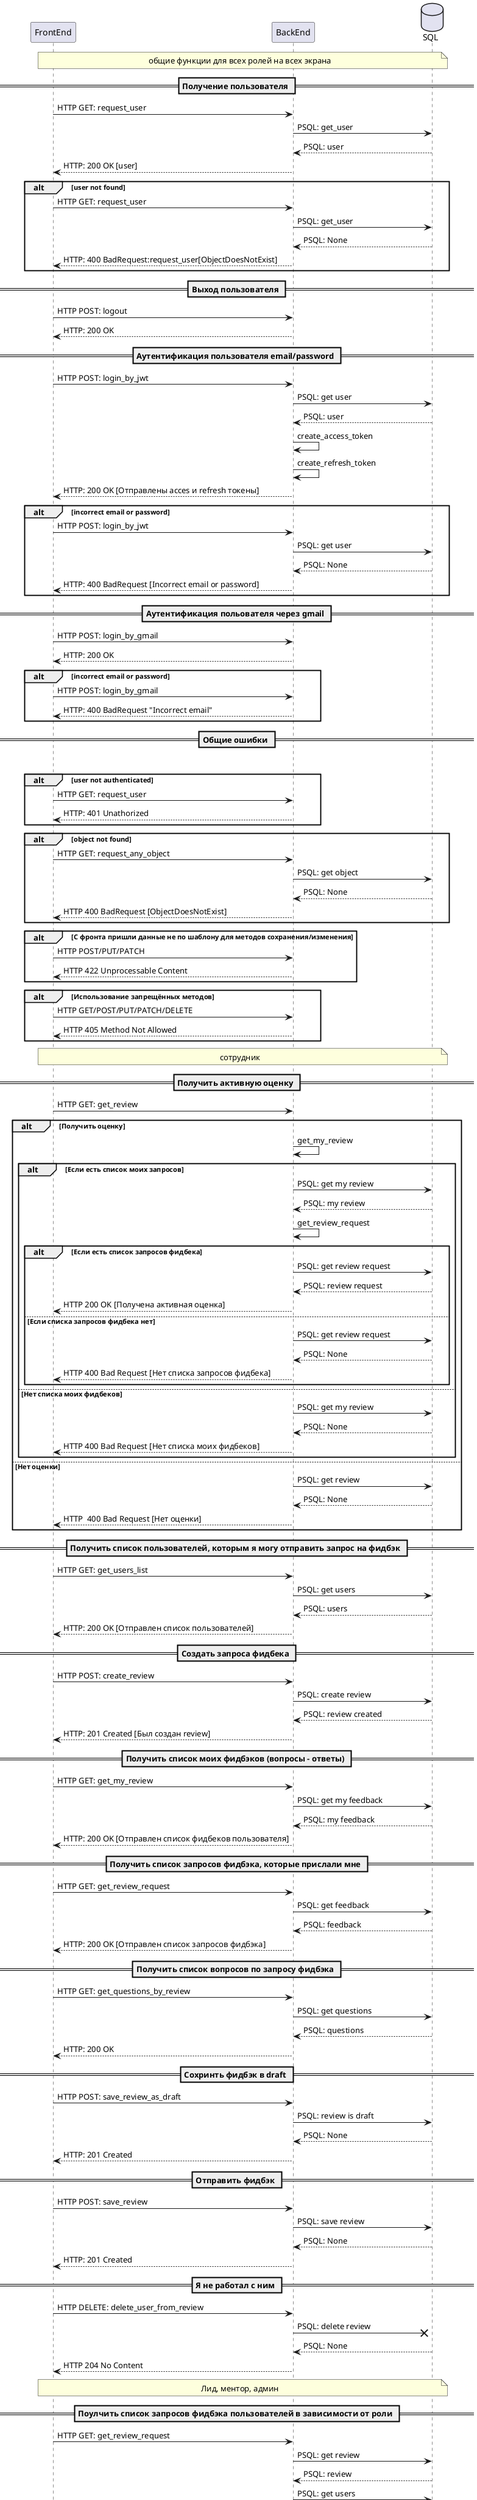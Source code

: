 @startuml
participant FrontEnd
participant BackEnd
database SQL


note across: общие функции для всех ролей на всех экрана

== Получение пользователя ==
FrontEnd -> BackEnd: HTTP GET: request_user
BackEnd -> SQL: PSQL: get_user
SQL --> BackEnd: PSQL: user
BackEnd --> FrontEnd: HTTP: 200 OK [user]

alt user not found
    FrontEnd -> BackEnd: HTTP GET: request_user
    BackEnd -> SQL: PSQL: get_user
    SQL --> BackEnd: PSQL: None
    BackEnd --> FrontEnd: HTTP: 400 BadRequest:request_user[ObjectDoesNotExist]
end

== Выход пользователя ==
FrontEnd -> BackEnd: HTTP POST: logout
BackEnd --> FrontEnd: HTTP: 200 OK

== Аутентификация пользователя email/password ==
FrontEnd -> BackEnd: HTTP POST: login_by_jwt
BackEnd -> SQL: PSQL: get user
SQL --> BackEnd: PSQL: user
BackEnd -> BackEnd: create_access_token
BackEnd -> BackEnd: create_refresh_token
BackEnd --> FrontEnd: HTTP: 200 OK [Отправлены acces и refresh токены]
alt incorrect email or password
FrontEnd -> BackEnd: HTTP POST: login_by_jwt
BackEnd -> SQL: PSQL: get user
SQL --> BackEnd: PSQL: None
BackEnd --> FrontEnd: HTTP: 400 BadRequest [Incorrect email or password]
end

== Аутентификация польователя через gmail == 
FrontEnd -> BackEnd: HTTP POST: login_by_gmail
BackEnd --> FrontEnd: HTTP: 200 OK
alt incorrect email or password
FrontEnd -> BackEnd: HTTP POST: login_by_gmail
BackEnd --> FrontEnd: HTTP: 400 BadRequest "Incorrect email"
end

== Общие ошибки == 
group Exeptions
alt user not authenticated
    FrontEnd -> BackEnd: HTTP GET: request_user
    BackEnd --> FrontEnd: HTTP: 401 Unathorized
end
alt object not found
    FrontEnd -> BackEnd: HTTP GET: request_any_object
    BackEnd -> SQL: PSQL: get object
    SQL --> BackEnd: PSQL: None
    BackEnd --> FrontEnd: HTTP 400 BadRequest [ObjectDoesNotExist]
end
alt С фронта пришли данные не по шаблону для методов сохранения/изменения
FrontEnd -> BackEnd: HTTP POST/PUT/PATCH
BackEnd --> FrontEnd: HTTP 422 Unprocessable Content
end
alt Использование запрещённых методов
FrontEnd -> BackEnd: HTTP GET/POST/PUT/PATCH/DELETE
BackEnd --> FrontEnd: HTTP 405 Method Not Allowed
end
note across: сотрудник

== Получить активную оценку ==
FrontEnd -> BackEnd: HTTP GET: get_review
alt Получить оценку
BackEnd -> BackEnd: get_my_review
alt Ecли есть список моих запросов
BackEnd -> SQL: PSQL: get my review
SQL --> BackEnd: PSQL: my review
BackEnd -> BackEnd: get_review_request
alt Если есть список запросов фидбека
BackEnd -> SQL: PSQL: get review request
SQL --> BackEnd: PSQL: review request
BackEnd --> FrontEnd: HTTP 200 OK [Получена активная оценка]
else Если списка запросов фидбека нет
BackEnd -> SQL: PSQL: get review request
SQL --> BackEnd: PSQL: None
BackEnd --> FrontEnd: HTTP 400 Bad Request [Нет списка запросов фидбека]
end
else Нет списка моих фидбеков
BackEnd -> SQL: PSQL: get my review
SQL --> BackEnd: PSQL: None
BackEnd --> FrontEnd: HTTP 400 Bad Request [Нет списка моих фидбеков]
end

else Нет оценки
BackEnd -> SQL: PSQL: get review
SQL --> BackEnd: PSQL: None
BackEnd --> FrontEnd: HTTP  400 Bad Request [Нет оценки]
end

== Получить список пользователей, которым я могу отправить запрос на фидбэк == 
FrontEnd ->  BackEnd: HTTP GET: get_users_list 
BackEnd -> SQL: PSQL: get users
SQL --> BackEnd: PSQL: users
BackEnd --> FrontEnd: HTTP: 200 OK [Отправлен список пользователей]

== Создать запроса фидбека ==
FrontEnd -> BackEnd: HTTP POST: create_review
BackEnd -> SQL: PSQL: create review
SQL --> BackEnd: PSQL: review created
BackEnd --> FrontEnd: HTTP: 201 Created [Был создан review]

== Получить список моих фидбэков (вопросы - ответы) ==
FrontEnd -> BackEnd: HTTP GET: get_my_review
BackEnd -> SQL: PSQL: get my feedback
SQL --> BackEnd: PSQL: my feedback
BackEnd --> FrontEnd: HTTP: 200 OK [Отправлен список фидбеков пользователя]

== Получить список запросов фидбэка, которые прислали мне ==
FrontEnd -> BackEnd: HTTP GET: get_review_request
BackEnd -> SQL: PSQL: get feedback
SQL --> BackEnd: PSQL: feedback
BackEnd --> FrontEnd: HTTP: 200 OK [Отправлен список запросов фидбэка]

== Получить список вопросов по запросу фидбэка == 
FrontEnd -> BackEnd: HTTP GET: get_questions_by_review
BackEnd -> SQL: PSQL: get questions
SQL --> BackEnd: PSQL: questions
BackEnd --> FrontEnd: HTTP: 200 OK

== Сохринть фидбэк в draft == 
FrontEnd -> BackEnd: HTTP POST: save_review_as_draft
BackEnd -> SQL: PSQL: review is draft
SQL --> BackEnd: PSQL: None
BackEnd --> FrontEnd: HTTP: 201 Created

== Отправить фидбэк == 
FrontEnd -> BackEnd: HTTP POST: save_review
BackEnd -> SQL: PSQL: save review
SQL --> BackEnd: PSQL: None
BackEnd --> FrontEnd: HTTP: 201 Created

== Я не работал с ним ==
FrontEnd -> BackEnd: HTTP DELETE: delete_user_from_review
BackEnd ->x SQL: PSQL: delete review
SQL --> BackEnd: PSQL: None
BackEnd --> FrontEnd: HTTP 204 No Content

note across: Лид, ментор, админ
== Поулчить список запросов фидбэка пользователей в зависимости от роли ==
FrontEnd -> BackEnd: HTTP GET: get_review_request
BackEnd -> SQL: PSQL: get review
SQL --> BackEnd: PSQL: review
BackEnd -> SQL: PSQL: get users
SQL --> BackEnd: PSQL: users
BackEnd -> BackEnd: users.annotate(count(User review))
BackEnd --> FrontEnd: HTTP 200 OK [Users]

== Получить список фидбэков с ответами по каждому ответившему пользователю ==
FrontEnd -> BackEnd: HTTP GET: get_users
BackEnd -> SQL: PSQL: get users
SQL --> BackEnd: PSQL: users
BackEnd -> BackEnd: filter_and_flag_user_by_role
BackEnd --> FrontEnd: HTTP 200 OK [List of users with flags]

FrontEnd -> BackEnd: HTTP GET: get_templates
BackEnd -> SQL: PSQL: get templates
SQL --> BackEnd: PSQL: templates

FrontEnd -> BackEnd: HTTP POST: save_review
BackEnd -> SQL: PSQL: save review
SQL --> BackEnd: PSQL: None
BackEnd --> FrontEnd: HTTP 201 Created

== Создать шаблон ==
FrontEnd -> BackEnd: HTTP POST: create_template
BackEnd -> SQL: PSQL: create template
SQL --> BackEnd: None
BackEnd --> FrontEnd: HTTP 201 Created

== Изменить шаблон == 
FrontEnd -> BackEnd: HTTP GET: get_templates
BackEnd -> SQL: get templates
SQL --> BackEnd: templates
BackEnd --> FrontEnd: HTTP 200 OK [templates]

FrontEnd -> BackEnd: HTTP PUT/PATCH: updated_template
BackEnd -> SQL: update template
SQL --> BackEnd: None
BackEnd --> FrontEnd: HTTP 200 OK [Template was updated]

note across: Админ

== Получить список всех пользователей ==
FrontEnd -> BackEnd: HTTP GET: get_all_users
alt Пользователь имеет права администратора
BackEnd -> SQL: PSQL get users
SQL --> BackEnd: PSQL users
BackEnd --> FrontEnd: HTTP 200 OK [Users]
else Пользователь не имеет прав администратора 
BackEnd --> FrontEnd: HTTP 403 ForbiddenError 
end

== Получить пользователя для редактирования ==
FrontEnd -> BackEnd: HTTP GET: get_user
alt Пользователь имеет права администратора
BackEnd -> SQL: PSQL get user
SQL --> BackEnd: PSQL user
BackEnd --> FrontEnd: HTTP 200 OK [User]
else Пользователь не имеет прав администратора 
BackEnd --> FrontEnd: HTTP 403 ForbiddenError 
end

== Сохранить пользователя == 
FrontEnd -> BackEnd: HTTP PUT/PATCH: update_user
alt Пользователь имеет права администратора
BackEnd -> SQL: PSQL updated user
SQL --> BackEnd: PSQL None
BackEnd --> FrontEnd: HTTP 200 OK [User updated]
else Пользователь не имеет прав администратора 
BackEnd --> FrontEnd: HTTP 403 ForbiddenError 
end

@enduml